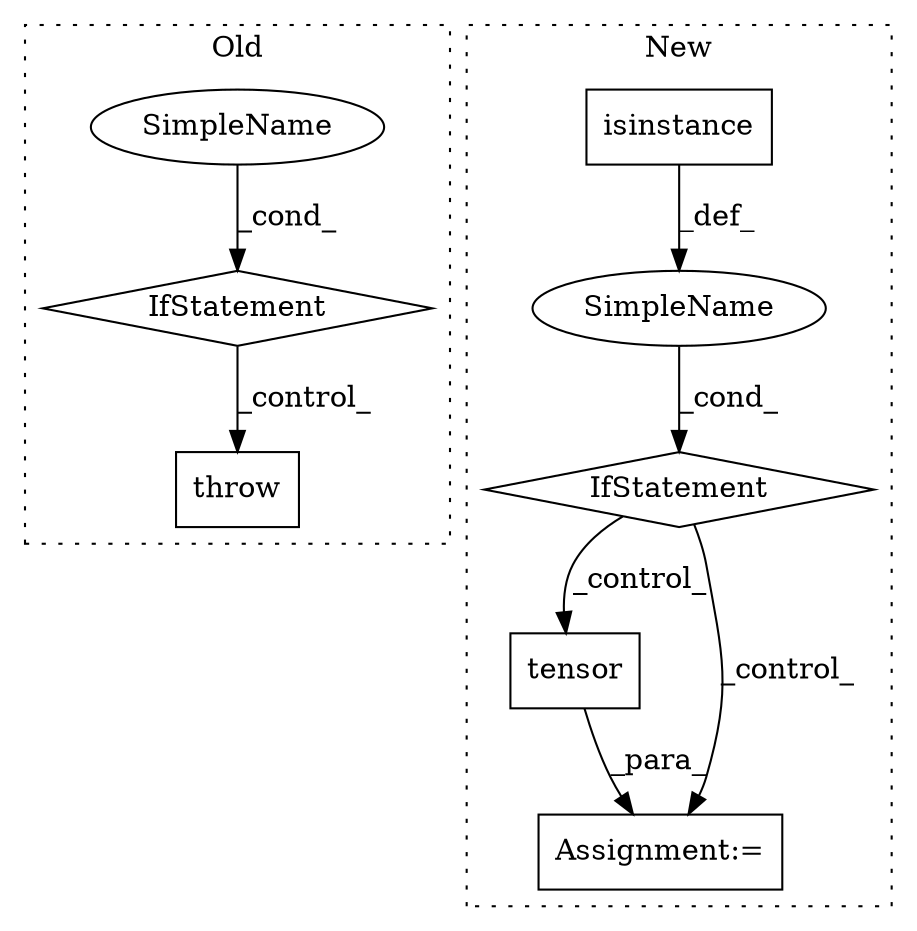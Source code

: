digraph G {
subgraph cluster0 {
1 [label="throw" a="53" s="9301" l="6" shape="box"];
6 [label="IfStatement" a="25" s="9169,9197" l="4,2" shape="diamond"];
7 [label="SimpleName" a="42" s="" l="" shape="ellipse"];
label = "Old";
style="dotted";
}
subgraph cluster1 {
2 [label="tensor" a="32" s="9262,9274" l="7,1" shape="box"];
3 [label="IfStatement" a="25" s="9205,9240" l="4,2" shape="diamond"];
4 [label="SimpleName" a="42" s="" l="" shape="ellipse"];
5 [label="Assignment:=" a="7" s="9255" l="1" shape="box"];
8 [label="isinstance" a="32" s="9210,9239" l="11,1" shape="box"];
label = "New";
style="dotted";
}
2 -> 5 [label="_para_"];
3 -> 2 [label="_control_"];
3 -> 5 [label="_control_"];
4 -> 3 [label="_cond_"];
6 -> 1 [label="_control_"];
7 -> 6 [label="_cond_"];
8 -> 4 [label="_def_"];
}